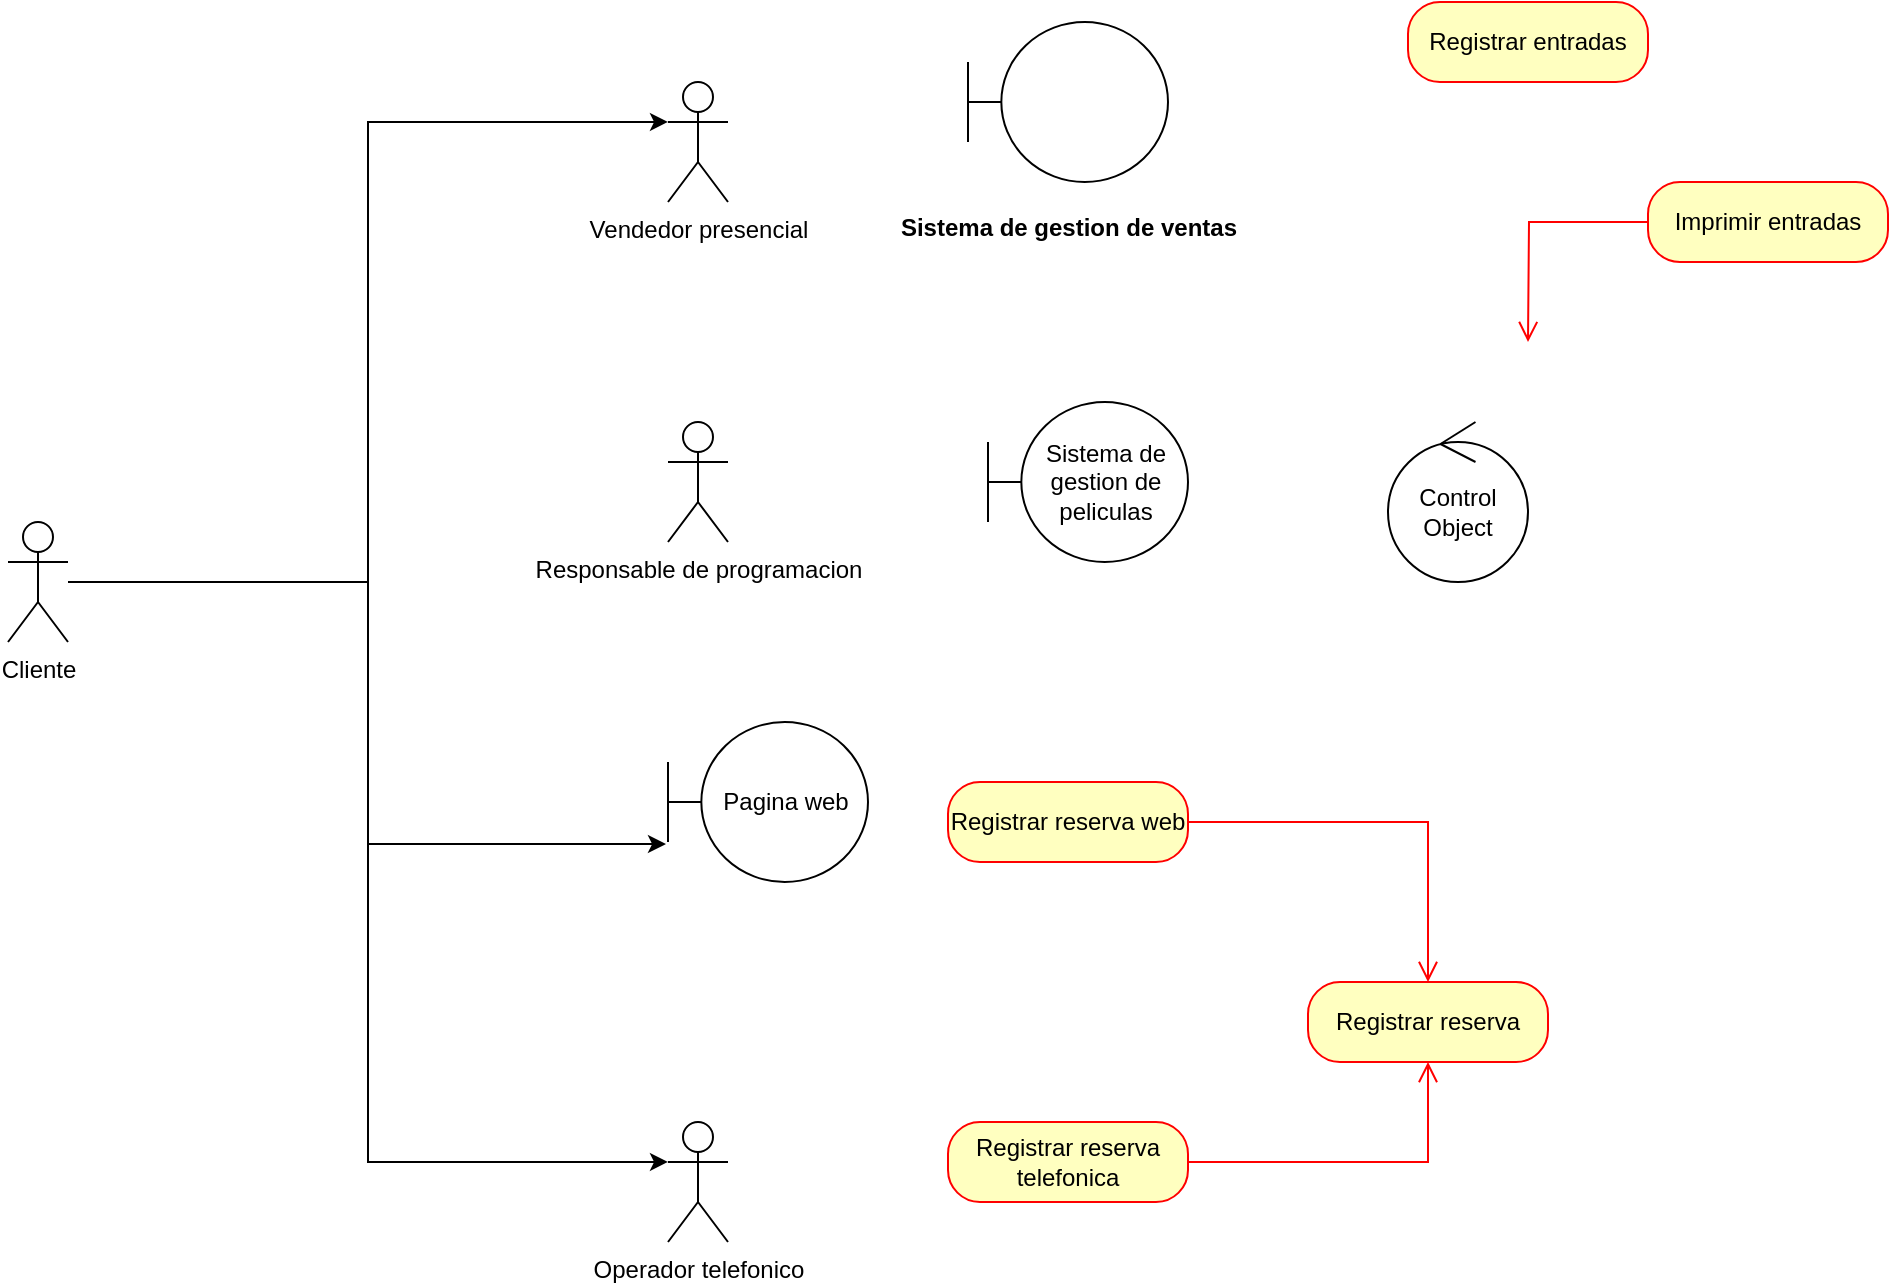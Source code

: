 <mxfile version="22.0.0" type="github">
  <diagram name="Page-1" id="e7e014a7-5840-1c2e-5031-d8a46d1fe8dd">
    <mxGraphModel dx="880" dy="446" grid="1" gridSize="10" guides="1" tooltips="1" connect="1" arrows="1" fold="1" page="1" pageScale="1" pageWidth="1169" pageHeight="826" background="none" math="0" shadow="0">
      <root>
        <mxCell id="0" />
        <mxCell id="1" parent="0" />
        <mxCell id="S9-r39JpY22qSsOmBCxl-44" value="Pagina web" style="shape=umlBoundary;whiteSpace=wrap;html=1;" vertex="1" parent="1">
          <mxGeometry x="410" y="420" width="100" height="80" as="geometry" />
        </mxCell>
        <mxCell id="S9-r39JpY22qSsOmBCxl-45" value="Cliente" style="shape=umlActor;verticalLabelPosition=bottom;verticalAlign=top;html=1;" vertex="1" parent="1">
          <mxGeometry x="80" y="320" width="30" height="60" as="geometry" />
        </mxCell>
        <mxCell id="S9-r39JpY22qSsOmBCxl-46" value="Registrar reserva web" style="rounded=1;whiteSpace=wrap;html=1;arcSize=40;fontColor=#000000;fillColor=#ffffc0;strokeColor=#ff0000;" vertex="1" parent="1">
          <mxGeometry x="550" y="450" width="120" height="40" as="geometry" />
        </mxCell>
        <mxCell id="S9-r39JpY22qSsOmBCxl-47" value="" style="edgeStyle=orthogonalEdgeStyle;html=1;verticalAlign=bottom;endArrow=open;endSize=8;strokeColor=#ff0000;rounded=0;entryX=0.5;entryY=0;entryDx=0;entryDy=0;" edge="1" source="S9-r39JpY22qSsOmBCxl-46" parent="1" target="S9-r39JpY22qSsOmBCxl-52">
          <mxGeometry relative="1" as="geometry">
            <mxPoint x="610" y="550" as="targetPoint" />
          </mxGeometry>
        </mxCell>
        <mxCell id="S9-r39JpY22qSsOmBCxl-48" value="Operador telefonico" style="shape=umlActor;verticalLabelPosition=bottom;verticalAlign=top;html=1;" vertex="1" parent="1">
          <mxGeometry x="410" y="620" width="30" height="60" as="geometry" />
        </mxCell>
        <mxCell id="S9-r39JpY22qSsOmBCxl-49" value="Registrar reserva telefonica" style="rounded=1;whiteSpace=wrap;html=1;arcSize=40;fontColor=#000000;fillColor=#ffffc0;strokeColor=#ff0000;" vertex="1" parent="1">
          <mxGeometry x="550" y="620" width="120" height="40" as="geometry" />
        </mxCell>
        <mxCell id="S9-r39JpY22qSsOmBCxl-50" value="" style="edgeStyle=orthogonalEdgeStyle;html=1;verticalAlign=bottom;endArrow=open;endSize=8;strokeColor=#ff0000;rounded=0;entryX=0.5;entryY=1;entryDx=0;entryDy=0;" edge="1" source="S9-r39JpY22qSsOmBCxl-49" parent="1" target="S9-r39JpY22qSsOmBCxl-52">
          <mxGeometry relative="1" as="geometry">
            <mxPoint x="610" y="720" as="targetPoint" />
          </mxGeometry>
        </mxCell>
        <mxCell id="S9-r39JpY22qSsOmBCxl-52" value="Registrar reserva" style="rounded=1;whiteSpace=wrap;html=1;arcSize=40;fontColor=#000000;fillColor=#ffffc0;strokeColor=#ff0000;" vertex="1" parent="1">
          <mxGeometry x="730" y="550" width="120" height="40" as="geometry" />
        </mxCell>
        <mxCell id="S9-r39JpY22qSsOmBCxl-54" value="Responsable de programacion" style="shape=umlActor;verticalLabelPosition=bottom;verticalAlign=top;html=1;" vertex="1" parent="1">
          <mxGeometry x="410" y="270" width="30" height="60" as="geometry" />
        </mxCell>
        <mxCell id="S9-r39JpY22qSsOmBCxl-55" value="Vendedor presencial" style="shape=umlActor;verticalLabelPosition=bottom;verticalAlign=top;html=1;" vertex="1" parent="1">
          <mxGeometry x="410" y="100" width="30" height="60" as="geometry" />
        </mxCell>
        <mxCell id="S9-r39JpY22qSsOmBCxl-56" value="Registrar entradas" style="rounded=1;whiteSpace=wrap;html=1;arcSize=40;fontColor=#000000;fillColor=#ffffc0;strokeColor=#ff0000;" vertex="1" parent="1">
          <mxGeometry x="780" y="60" width="120" height="40" as="geometry" />
        </mxCell>
        <mxCell id="S9-r39JpY22qSsOmBCxl-58" value="Imprimir entradas" style="rounded=1;whiteSpace=wrap;html=1;arcSize=40;fontColor=#000000;fillColor=#ffffc0;strokeColor=#ff0000;" vertex="1" parent="1">
          <mxGeometry x="900" y="150" width="120" height="40" as="geometry" />
        </mxCell>
        <mxCell id="S9-r39JpY22qSsOmBCxl-59" value="" style="edgeStyle=orthogonalEdgeStyle;html=1;verticalAlign=bottom;endArrow=open;endSize=8;strokeColor=#ff0000;rounded=0;" edge="1" source="S9-r39JpY22qSsOmBCxl-58" parent="1">
          <mxGeometry relative="1" as="geometry">
            <mxPoint x="840" y="230" as="targetPoint" />
          </mxGeometry>
        </mxCell>
        <mxCell id="S9-r39JpY22qSsOmBCxl-63" style="edgeStyle=orthogonalEdgeStyle;rounded=0;orthogonalLoop=1;jettySize=auto;html=1;entryX=-0.01;entryY=0.763;entryDx=0;entryDy=0;entryPerimeter=0;" edge="1" parent="1" source="S9-r39JpY22qSsOmBCxl-45" target="S9-r39JpY22qSsOmBCxl-44">
          <mxGeometry relative="1" as="geometry" />
        </mxCell>
        <mxCell id="S9-r39JpY22qSsOmBCxl-65" style="edgeStyle=orthogonalEdgeStyle;rounded=0;orthogonalLoop=1;jettySize=auto;html=1;entryX=0;entryY=0.333;entryDx=0;entryDy=0;entryPerimeter=0;" edge="1" parent="1" source="S9-r39JpY22qSsOmBCxl-45" target="S9-r39JpY22qSsOmBCxl-55">
          <mxGeometry relative="1" as="geometry" />
        </mxCell>
        <mxCell id="S9-r39JpY22qSsOmBCxl-66" style="edgeStyle=orthogonalEdgeStyle;rounded=0;orthogonalLoop=1;jettySize=auto;html=1;entryX=0;entryY=0.333;entryDx=0;entryDy=0;entryPerimeter=0;" edge="1" parent="1" source="S9-r39JpY22qSsOmBCxl-45" target="S9-r39JpY22qSsOmBCxl-48">
          <mxGeometry relative="1" as="geometry" />
        </mxCell>
        <mxCell id="S9-r39JpY22qSsOmBCxl-67" value="Sistema de gestion de peliculas" style="shape=umlBoundary;whiteSpace=wrap;html=1;" vertex="1" parent="1">
          <mxGeometry x="570" y="260" width="100" height="80" as="geometry" />
        </mxCell>
        <mxCell id="S9-r39JpY22qSsOmBCxl-68" value="Control Object" style="ellipse;shape=umlControl;whiteSpace=wrap;html=1;" vertex="1" parent="1">
          <mxGeometry x="770" y="270" width="70" height="80" as="geometry" />
        </mxCell>
        <mxCell id="S9-r39JpY22qSsOmBCxl-69" value="" style="shape=umlBoundary;whiteSpace=wrap;html=1;" vertex="1" parent="1">
          <mxGeometry x="560" y="70" width="100" height="80" as="geometry" />
        </mxCell>
        <mxCell id="S9-r39JpY22qSsOmBCxl-70" value="Sistema de gestion de ventas" style="text;align=center;fontStyle=1;verticalAlign=middle;spacingLeft=3;spacingRight=3;strokeColor=none;rotatable=0;points=[[0,0.5],[1,0.5]];portConstraint=eastwest;html=1;" vertex="1" parent="1">
          <mxGeometry x="570" y="160" width="80" height="26" as="geometry" />
        </mxCell>
      </root>
    </mxGraphModel>
  </diagram>
</mxfile>
